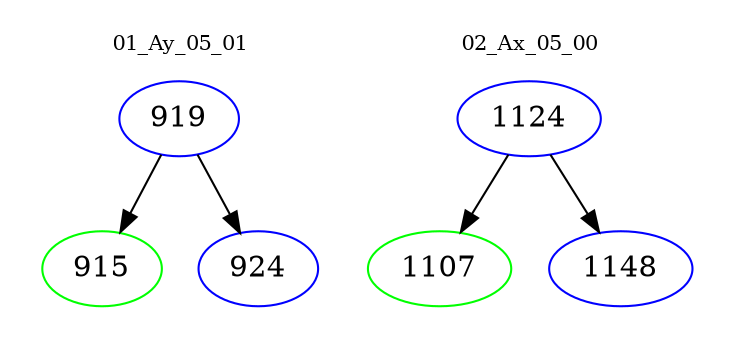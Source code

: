 digraph{
subgraph cluster_0 {
color = white
label = "01_Ay_05_01";
fontsize=10;
T0_919 [label="919", color="blue"]
T0_919 -> T0_915 [color="black"]
T0_915 [label="915", color="green"]
T0_919 -> T0_924 [color="black"]
T0_924 [label="924", color="blue"]
}
subgraph cluster_1 {
color = white
label = "02_Ax_05_00";
fontsize=10;
T1_1124 [label="1124", color="blue"]
T1_1124 -> T1_1107 [color="black"]
T1_1107 [label="1107", color="green"]
T1_1124 -> T1_1148 [color="black"]
T1_1148 [label="1148", color="blue"]
}
}
